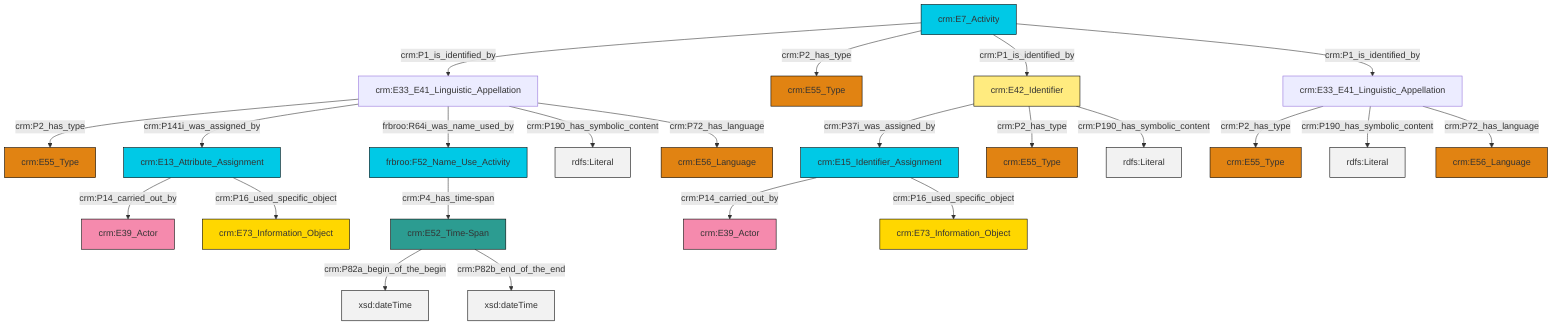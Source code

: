 graph TD
classDef Literal fill:#f2f2f2,stroke:#000000;
classDef CRM_Entity fill:#FFFFFF,stroke:#000000;
classDef Temporal_Entity fill:#00C9E6, stroke:#000000;
classDef Type fill:#E18312, stroke:#000000;
classDef Time-Span fill:#2C9C91, stroke:#000000;
classDef Appellation fill:#FFEB7F, stroke:#000000;
classDef Place fill:#008836, stroke:#000000;
classDef Persistent_Item fill:#B266B2, stroke:#000000;
classDef Conceptual_Object fill:#FFD700, stroke:#000000;
classDef Physical_Thing fill:#D2B48C, stroke:#000000;
classDef Actor fill:#f58aad, stroke:#000000;
classDef PC_Classes fill:#4ce600, stroke:#000000;
classDef Multi fill:#cccccc,stroke:#000000;

0["crm:E33_E41_Linguistic_Appellation"]:::Default -->|crm:P2_has_type| 1["crm:E55_Type"]:::Type
0["crm:E33_E41_Linguistic_Appellation"]:::Default -->|crm:P141i_was_assigned_by| 2["crm:E13_Attribute_Assignment"]:::Temporal_Entity
3["crm:E7_Activity"]:::Temporal_Entity -->|crm:P1_is_identified_by| 0["crm:E33_E41_Linguistic_Appellation"]:::Default
3["crm:E7_Activity"]:::Temporal_Entity -->|crm:P2_has_type| 8["crm:E55_Type"]:::Type
3["crm:E7_Activity"]:::Temporal_Entity -->|crm:P1_is_identified_by| 9["crm:E42_Identifier"]:::Appellation
9["crm:E42_Identifier"]:::Appellation -->|crm:P37i_was_assigned_by| 15["crm:E15_Identifier_Assignment"]:::Temporal_Entity
0["crm:E33_E41_Linguistic_Appellation"]:::Default -->|frbroo:R64i_was_name_used_by| 6["frbroo:F52_Name_Use_Activity"]:::Temporal_Entity
2["crm:E13_Attribute_Assignment"]:::Temporal_Entity -->|crm:P14_carried_out_by| 10["crm:E39_Actor"]:::Actor
0["crm:E33_E41_Linguistic_Appellation"]:::Default -->|crm:P190_has_symbolic_content| 24[rdfs:Literal]:::Literal
0["crm:E33_E41_Linguistic_Appellation"]:::Default -->|crm:P72_has_language| 25["crm:E56_Language"]:::Type
15["crm:E15_Identifier_Assignment"]:::Temporal_Entity -->|crm:P14_carried_out_by| 4["crm:E39_Actor"]:::Actor
9["crm:E42_Identifier"]:::Appellation -->|crm:P2_has_type| 22["crm:E55_Type"]:::Type
9["crm:E42_Identifier"]:::Appellation -->|crm:P190_has_symbolic_content| 27[rdfs:Literal]:::Literal
31["crm:E52_Time-Span"]:::Time-Span -->|crm:P82a_begin_of_the_begin| 32[xsd:dateTime]:::Literal
6["frbroo:F52_Name_Use_Activity"]:::Temporal_Entity -->|crm:P4_has_time-span| 31["crm:E52_Time-Span"]:::Time-Span
33["crm:E33_E41_Linguistic_Appellation"]:::Default -->|crm:P2_has_type| 12["crm:E55_Type"]:::Type
3["crm:E7_Activity"]:::Temporal_Entity -->|crm:P1_is_identified_by| 33["crm:E33_E41_Linguistic_Appellation"]:::Default
33["crm:E33_E41_Linguistic_Appellation"]:::Default -->|crm:P190_has_symbolic_content| 35[rdfs:Literal]:::Literal
15["crm:E15_Identifier_Assignment"]:::Temporal_Entity -->|crm:P16_used_specific_object| 17["crm:E73_Information_Object"]:::Conceptual_Object
31["crm:E52_Time-Span"]:::Time-Span -->|crm:P82b_end_of_the_end| 38[xsd:dateTime]:::Literal
33["crm:E33_E41_Linguistic_Appellation"]:::Default -->|crm:P72_has_language| 19["crm:E56_Language"]:::Type
2["crm:E13_Attribute_Assignment"]:::Temporal_Entity -->|crm:P16_used_specific_object| 29["crm:E73_Information_Object"]:::Conceptual_Object